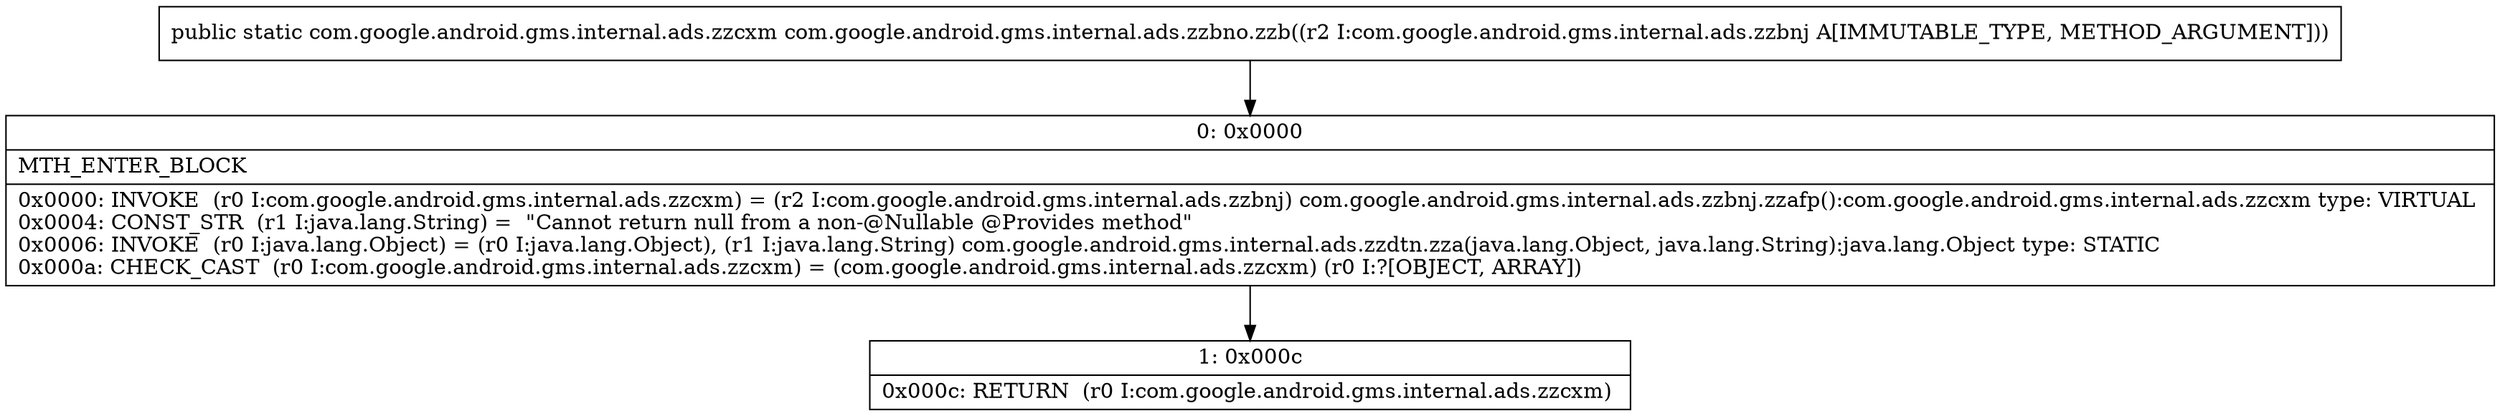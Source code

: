 digraph "CFG forcom.google.android.gms.internal.ads.zzbno.zzb(Lcom\/google\/android\/gms\/internal\/ads\/zzbnj;)Lcom\/google\/android\/gms\/internal\/ads\/zzcxm;" {
Node_0 [shape=record,label="{0\:\ 0x0000|MTH_ENTER_BLOCK\l|0x0000: INVOKE  (r0 I:com.google.android.gms.internal.ads.zzcxm) = (r2 I:com.google.android.gms.internal.ads.zzbnj) com.google.android.gms.internal.ads.zzbnj.zzafp():com.google.android.gms.internal.ads.zzcxm type: VIRTUAL \l0x0004: CONST_STR  (r1 I:java.lang.String) =  \"Cannot return null from a non\-@Nullable @Provides method\" \l0x0006: INVOKE  (r0 I:java.lang.Object) = (r0 I:java.lang.Object), (r1 I:java.lang.String) com.google.android.gms.internal.ads.zzdtn.zza(java.lang.Object, java.lang.String):java.lang.Object type: STATIC \l0x000a: CHECK_CAST  (r0 I:com.google.android.gms.internal.ads.zzcxm) = (com.google.android.gms.internal.ads.zzcxm) (r0 I:?[OBJECT, ARRAY]) \l}"];
Node_1 [shape=record,label="{1\:\ 0x000c|0x000c: RETURN  (r0 I:com.google.android.gms.internal.ads.zzcxm) \l}"];
MethodNode[shape=record,label="{public static com.google.android.gms.internal.ads.zzcxm com.google.android.gms.internal.ads.zzbno.zzb((r2 I:com.google.android.gms.internal.ads.zzbnj A[IMMUTABLE_TYPE, METHOD_ARGUMENT])) }"];
MethodNode -> Node_0;
Node_0 -> Node_1;
}

